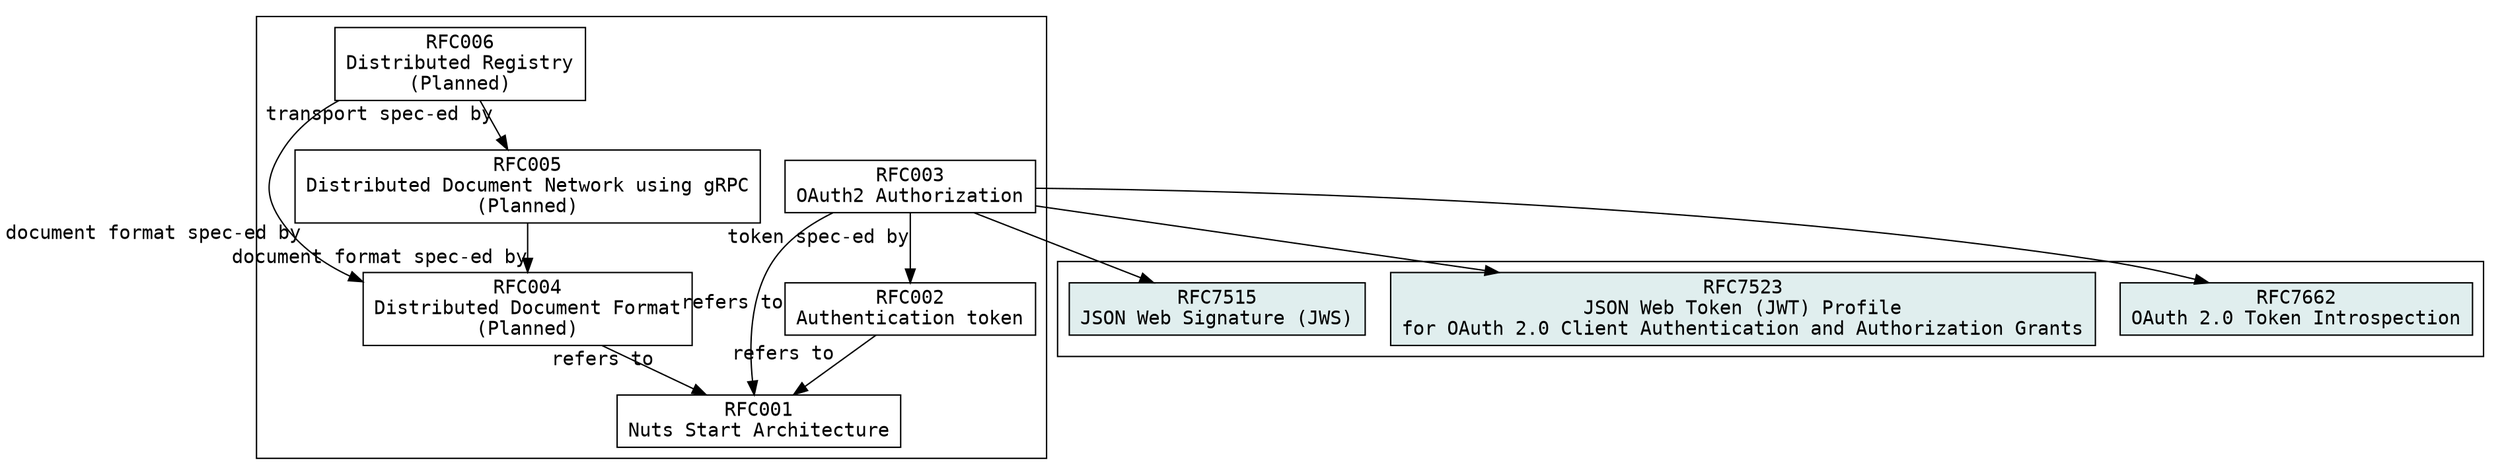 digraph D {
    graph [fontname = "courier"];
    node [fontname = "courier",shape=box];
    edge [fontname = "courier"];
    root = RFC001;
    overlap = false;

    // Internal RFCs
    subgraph cluster_internal {
        RFC001 [label = "RFC001\nNuts Start Architecture",href = "rfc001-nuts-start-architecture"];
        RFC002 [label = "RFC002\nAuthentication token",href = "rfc002-authentication-token"];
        RFC003 [label = "RFC003\nOAuth2 Authorization",href = "rfc003-oauth2-authorization"];
        RFC004 [label = "RFC004\nDistributed Document Format\n(Planned)",href = "rfc004-distributed-document-format"];
        RFC005 [label = "RFC005\nDistributed Document Network using gRPC\n(Planned)",href = "rfc005-distributed-document-network-grpc"];
        RFC006 [label = "RFC006\nDistributed Registry\n(Planned)",href = "rfc006-distributed-registry"];
    }

    // External RFCs
    subgraph cluster_external {
        RFC7662_EXT [label = "RFC7662\nOAuth 2.0 Token Introspection", fillcolor=azure2, style=filled, href = "https://tools.ietf.org/html/rfc7662"]
        RFC7523_EXT [label = "RFC7523\nJSON Web Token (JWT) Profile\nfor OAuth 2.0 Client Authentication and Authorization Grants", fillcolor=azure2, style=filled, href = "https://tools.ietf.org/html/rfc7523"]
        RFC7515_EXT [label = "RFC7515\nJSON Web Signature (JWS)", fillcolor=azure2, style=filled, href = "https://tools.ietf.org/html/rfc7515"]
    }

    RFC002 -> RFC001 [xlabel = "refers to"]

    RFC003 -> RFC001 [xlabel = "refers to"]
    RFC003 -> RFC002 [xlabel = "token spec-ed by"]
    RFC003 -> RFC7662_EXT [label = ""]
    RFC003 -> RFC7523_EXT [label = ""]
    RFC003 -> RFC7515_EXT [label = ""]

    RFC004 -> RFC001 [xlabel = "refers to"]

    RFC005 -> RFC004 [xlabel = "document format spec-ed by"]

    RFC006 -> RFC004 [xlabel = "document format spec-ed by"]
    RFC006 -> RFC005 [xlabel = "transport spec-ed by"]
}